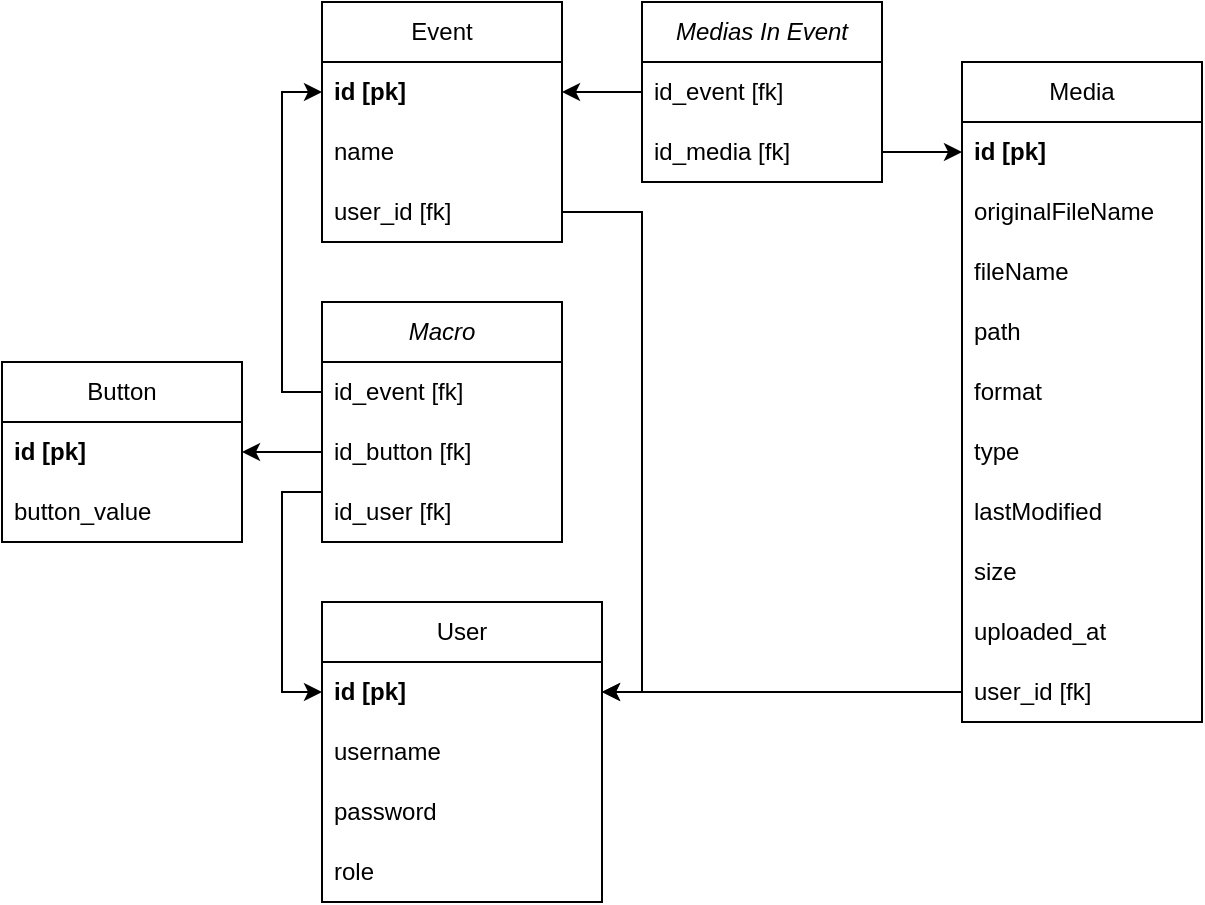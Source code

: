 <mxfile version="21.0.2" type="device"><diagram name="Page-1" id="LQSvYRXXGWHfSQf0Pmwl"><mxGraphModel dx="2261" dy="738" grid="1" gridSize="10" guides="1" tooltips="1" connect="1" arrows="1" fold="1" page="1" pageScale="1" pageWidth="827" pageHeight="1169" math="0" shadow="0"><root><mxCell id="0"/><mxCell id="1" parent="0"/><mxCell id="9XRGCDilbYZlU0aCui9b-1" value="Event" style="swimlane;fontStyle=0;childLayout=stackLayout;horizontal=1;startSize=30;horizontalStack=0;resizeParent=1;resizeParentMax=0;resizeLast=0;collapsible=1;marginBottom=0;whiteSpace=wrap;html=1;" vertex="1" parent="1"><mxGeometry x="80" y="80" width="120" height="120" as="geometry"/></mxCell><mxCell id="9XRGCDilbYZlU0aCui9b-2" value="&lt;b&gt;id [pk]&lt;/b&gt;" style="text;strokeColor=none;fillColor=none;align=left;verticalAlign=middle;spacingLeft=4;spacingRight=4;overflow=hidden;points=[[0,0.5],[1,0.5]];portConstraint=eastwest;rotatable=0;whiteSpace=wrap;html=1;" vertex="1" parent="9XRGCDilbYZlU0aCui9b-1"><mxGeometry y="30" width="120" height="30" as="geometry"/></mxCell><mxCell id="9XRGCDilbYZlU0aCui9b-3" value="name" style="text;strokeColor=none;fillColor=none;align=left;verticalAlign=middle;spacingLeft=4;spacingRight=4;overflow=hidden;points=[[0,0.5],[1,0.5]];portConstraint=eastwest;rotatable=0;whiteSpace=wrap;html=1;" vertex="1" parent="9XRGCDilbYZlU0aCui9b-1"><mxGeometry y="60" width="120" height="30" as="geometry"/></mxCell><mxCell id="9XRGCDilbYZlU0aCui9b-4" value="user_id [fk]" style="text;strokeColor=none;fillColor=none;align=left;verticalAlign=middle;spacingLeft=4;spacingRight=4;overflow=hidden;points=[[0,0.5],[1,0.5]];portConstraint=eastwest;rotatable=0;whiteSpace=wrap;html=1;" vertex="1" parent="9XRGCDilbYZlU0aCui9b-1"><mxGeometry y="90" width="120" height="30" as="geometry"/></mxCell><mxCell id="9XRGCDilbYZlU0aCui9b-5" value="Media" style="swimlane;fontStyle=0;childLayout=stackLayout;horizontal=1;startSize=30;horizontalStack=0;resizeParent=1;resizeParentMax=0;resizeLast=0;collapsible=1;marginBottom=0;whiteSpace=wrap;html=1;" vertex="1" parent="1"><mxGeometry x="400" y="110" width="120" height="330" as="geometry"/></mxCell><mxCell id="9XRGCDilbYZlU0aCui9b-6" value="&lt;b&gt;id [pk]&lt;/b&gt;" style="text;strokeColor=none;fillColor=none;align=left;verticalAlign=middle;spacingLeft=4;spacingRight=4;overflow=hidden;points=[[0,0.5],[1,0.5]];portConstraint=eastwest;rotatable=0;whiteSpace=wrap;html=1;" vertex="1" parent="9XRGCDilbYZlU0aCui9b-5"><mxGeometry y="30" width="120" height="30" as="geometry"/></mxCell><mxCell id="9XRGCDilbYZlU0aCui9b-8" value="originalFileName" style="text;strokeColor=none;fillColor=none;align=left;verticalAlign=middle;spacingLeft=4;spacingRight=4;overflow=hidden;points=[[0,0.5],[1,0.5]];portConstraint=eastwest;rotatable=0;whiteSpace=wrap;html=1;" vertex="1" parent="9XRGCDilbYZlU0aCui9b-5"><mxGeometry y="60" width="120" height="30" as="geometry"/></mxCell><mxCell id="9XRGCDilbYZlU0aCui9b-35" value="fileName" style="text;strokeColor=none;fillColor=none;align=left;verticalAlign=middle;spacingLeft=4;spacingRight=4;overflow=hidden;points=[[0,0.5],[1,0.5]];portConstraint=eastwest;rotatable=0;whiteSpace=wrap;html=1;" vertex="1" parent="9XRGCDilbYZlU0aCui9b-5"><mxGeometry y="90" width="120" height="30" as="geometry"/></mxCell><mxCell id="9XRGCDilbYZlU0aCui9b-36" value="path" style="text;strokeColor=none;fillColor=none;align=left;verticalAlign=middle;spacingLeft=4;spacingRight=4;overflow=hidden;points=[[0,0.5],[1,0.5]];portConstraint=eastwest;rotatable=0;whiteSpace=wrap;html=1;" vertex="1" parent="9XRGCDilbYZlU0aCui9b-5"><mxGeometry y="120" width="120" height="30" as="geometry"/></mxCell><mxCell id="9XRGCDilbYZlU0aCui9b-37" value="format" style="text;strokeColor=none;fillColor=none;align=left;verticalAlign=middle;spacingLeft=4;spacingRight=4;overflow=hidden;points=[[0,0.5],[1,0.5]];portConstraint=eastwest;rotatable=0;whiteSpace=wrap;html=1;" vertex="1" parent="9XRGCDilbYZlU0aCui9b-5"><mxGeometry y="150" width="120" height="30" as="geometry"/></mxCell><mxCell id="9XRGCDilbYZlU0aCui9b-40" value="type" style="text;strokeColor=none;fillColor=none;align=left;verticalAlign=middle;spacingLeft=4;spacingRight=4;overflow=hidden;points=[[0,0.5],[1,0.5]];portConstraint=eastwest;rotatable=0;whiteSpace=wrap;html=1;" vertex="1" parent="9XRGCDilbYZlU0aCui9b-5"><mxGeometry y="180" width="120" height="30" as="geometry"/></mxCell><mxCell id="9XRGCDilbYZlU0aCui9b-39" value="lastModified" style="text;strokeColor=none;fillColor=none;align=left;verticalAlign=middle;spacingLeft=4;spacingRight=4;overflow=hidden;points=[[0,0.5],[1,0.5]];portConstraint=eastwest;rotatable=0;whiteSpace=wrap;html=1;" vertex="1" parent="9XRGCDilbYZlU0aCui9b-5"><mxGeometry y="210" width="120" height="30" as="geometry"/></mxCell><mxCell id="9XRGCDilbYZlU0aCui9b-38" value="size" style="text;strokeColor=none;fillColor=none;align=left;verticalAlign=middle;spacingLeft=4;spacingRight=4;overflow=hidden;points=[[0,0.5],[1,0.5]];portConstraint=eastwest;rotatable=0;whiteSpace=wrap;html=1;" vertex="1" parent="9XRGCDilbYZlU0aCui9b-5"><mxGeometry y="240" width="120" height="30" as="geometry"/></mxCell><mxCell id="9XRGCDilbYZlU0aCui9b-41" value="uploaded_at" style="text;strokeColor=none;fillColor=none;align=left;verticalAlign=middle;spacingLeft=4;spacingRight=4;overflow=hidden;points=[[0,0.5],[1,0.5]];portConstraint=eastwest;rotatable=0;whiteSpace=wrap;html=1;" vertex="1" parent="9XRGCDilbYZlU0aCui9b-5"><mxGeometry y="270" width="120" height="30" as="geometry"/></mxCell><mxCell id="9XRGCDilbYZlU0aCui9b-7" value="user_id [fk]" style="text;strokeColor=none;fillColor=none;align=left;verticalAlign=middle;spacingLeft=4;spacingRight=4;overflow=hidden;points=[[0,0.5],[1,0.5]];portConstraint=eastwest;rotatable=0;whiteSpace=wrap;html=1;" vertex="1" parent="9XRGCDilbYZlU0aCui9b-5"><mxGeometry y="300" width="120" height="30" as="geometry"/></mxCell><mxCell id="9XRGCDilbYZlU0aCui9b-9" value="Button" style="swimlane;fontStyle=0;childLayout=stackLayout;horizontal=1;startSize=30;horizontalStack=0;resizeParent=1;resizeParentMax=0;resizeLast=0;collapsible=1;marginBottom=0;whiteSpace=wrap;html=1;" vertex="1" parent="1"><mxGeometry x="-80" y="260" width="120" height="90" as="geometry"/></mxCell><mxCell id="9XRGCDilbYZlU0aCui9b-10" value="&lt;b&gt;id [pk]&lt;/b&gt;" style="text;strokeColor=none;fillColor=none;align=left;verticalAlign=middle;spacingLeft=4;spacingRight=4;overflow=hidden;points=[[0,0.5],[1,0.5]];portConstraint=eastwest;rotatable=0;whiteSpace=wrap;html=1;" vertex="1" parent="9XRGCDilbYZlU0aCui9b-9"><mxGeometry y="30" width="120" height="30" as="geometry"/></mxCell><mxCell id="9XRGCDilbYZlU0aCui9b-27" value="button_value" style="text;strokeColor=none;fillColor=none;align=left;verticalAlign=middle;spacingLeft=4;spacingRight=4;overflow=hidden;points=[[0,0.5],[1,0.5]];portConstraint=eastwest;rotatable=0;whiteSpace=wrap;html=1;" vertex="1" parent="9XRGCDilbYZlU0aCui9b-9"><mxGeometry y="60" width="120" height="30" as="geometry"/></mxCell><mxCell id="9XRGCDilbYZlU0aCui9b-13" value="&lt;i&gt;Macro&lt;/i&gt;" style="swimlane;fontStyle=0;childLayout=stackLayout;horizontal=1;startSize=30;horizontalStack=0;resizeParent=1;resizeParentMax=0;resizeLast=0;collapsible=1;marginBottom=0;whiteSpace=wrap;html=1;" vertex="1" parent="1"><mxGeometry x="80" y="230" width="120" height="120" as="geometry"/></mxCell><mxCell id="9XRGCDilbYZlU0aCui9b-29" value="id_event [fk]" style="text;strokeColor=none;fillColor=none;align=left;verticalAlign=middle;spacingLeft=4;spacingRight=4;overflow=hidden;points=[[0,0.5],[1,0.5]];portConstraint=eastwest;rotatable=0;whiteSpace=wrap;html=1;" vertex="1" parent="9XRGCDilbYZlU0aCui9b-13"><mxGeometry y="30" width="120" height="30" as="geometry"/></mxCell><mxCell id="9XRGCDilbYZlU0aCui9b-16" value="id_button [fk]" style="text;strokeColor=none;fillColor=none;align=left;verticalAlign=middle;spacingLeft=4;spacingRight=4;overflow=hidden;points=[[0,0.5],[1,0.5]];portConstraint=eastwest;rotatable=0;whiteSpace=wrap;html=1;" vertex="1" parent="9XRGCDilbYZlU0aCui9b-13"><mxGeometry y="60" width="120" height="30" as="geometry"/></mxCell><mxCell id="9XRGCDilbYZlU0aCui9b-28" value="id_user [fk]" style="text;strokeColor=none;fillColor=none;align=left;verticalAlign=middle;spacingLeft=4;spacingRight=4;overflow=hidden;points=[[0,0.5],[1,0.5]];portConstraint=eastwest;rotatable=0;whiteSpace=wrap;html=1;" vertex="1" parent="9XRGCDilbYZlU0aCui9b-13"><mxGeometry y="90" width="120" height="30" as="geometry"/></mxCell><mxCell id="9XRGCDilbYZlU0aCui9b-17" value="User" style="swimlane;fontStyle=0;childLayout=stackLayout;horizontal=1;startSize=30;horizontalStack=0;resizeParent=1;resizeParentMax=0;resizeLast=0;collapsible=1;marginBottom=0;whiteSpace=wrap;html=1;" vertex="1" parent="1"><mxGeometry x="80" y="380" width="140" height="150" as="geometry"/></mxCell><mxCell id="9XRGCDilbYZlU0aCui9b-18" value="&lt;b&gt;id [pk]&lt;/b&gt;" style="text;strokeColor=none;fillColor=none;align=left;verticalAlign=middle;spacingLeft=4;spacingRight=4;overflow=hidden;points=[[0,0.5],[1,0.5]];portConstraint=eastwest;rotatable=0;whiteSpace=wrap;html=1;" vertex="1" parent="9XRGCDilbYZlU0aCui9b-17"><mxGeometry y="30" width="140" height="30" as="geometry"/></mxCell><mxCell id="9XRGCDilbYZlU0aCui9b-19" value="username" style="text;strokeColor=none;fillColor=none;align=left;verticalAlign=middle;spacingLeft=4;spacingRight=4;overflow=hidden;points=[[0,0.5],[1,0.5]];portConstraint=eastwest;rotatable=0;whiteSpace=wrap;html=1;" vertex="1" parent="9XRGCDilbYZlU0aCui9b-17"><mxGeometry y="60" width="140" height="30" as="geometry"/></mxCell><mxCell id="9XRGCDilbYZlU0aCui9b-20" value="password" style="text;strokeColor=none;fillColor=none;align=left;verticalAlign=middle;spacingLeft=4;spacingRight=4;overflow=hidden;points=[[0,0.5],[1,0.5]];portConstraint=eastwest;rotatable=0;whiteSpace=wrap;html=1;" vertex="1" parent="9XRGCDilbYZlU0aCui9b-17"><mxGeometry y="90" width="140" height="30" as="geometry"/></mxCell><mxCell id="9XRGCDilbYZlU0aCui9b-34" value="role" style="text;strokeColor=none;fillColor=none;align=left;verticalAlign=middle;spacingLeft=4;spacingRight=4;overflow=hidden;points=[[0,0.5],[1,0.5]];portConstraint=eastwest;rotatable=0;whiteSpace=wrap;html=1;" vertex="1" parent="9XRGCDilbYZlU0aCui9b-17"><mxGeometry y="120" width="140" height="30" as="geometry"/></mxCell><mxCell id="9XRGCDilbYZlU0aCui9b-21" value="&lt;i&gt;Medias In Event&lt;/i&gt;" style="swimlane;fontStyle=0;childLayout=stackLayout;horizontal=1;startSize=30;horizontalStack=0;resizeParent=1;resizeParentMax=0;resizeLast=0;collapsible=1;marginBottom=0;whiteSpace=wrap;html=1;" vertex="1" parent="1"><mxGeometry x="240" y="80" width="120" height="90" as="geometry"/></mxCell><mxCell id="9XRGCDilbYZlU0aCui9b-22" value="id_event [fk]" style="text;strokeColor=none;fillColor=none;align=left;verticalAlign=middle;spacingLeft=4;spacingRight=4;overflow=hidden;points=[[0,0.5],[1,0.5]];portConstraint=eastwest;rotatable=0;whiteSpace=wrap;html=1;" vertex="1" parent="9XRGCDilbYZlU0aCui9b-21"><mxGeometry y="30" width="120" height="30" as="geometry"/></mxCell><mxCell id="9XRGCDilbYZlU0aCui9b-23" value="id_media [fk]" style="text;strokeColor=none;fillColor=none;align=left;verticalAlign=middle;spacingLeft=4;spacingRight=4;overflow=hidden;points=[[0,0.5],[1,0.5]];portConstraint=eastwest;rotatable=0;whiteSpace=wrap;html=1;" vertex="1" parent="9XRGCDilbYZlU0aCui9b-21"><mxGeometry y="60" width="120" height="30" as="geometry"/></mxCell><mxCell id="9XRGCDilbYZlU0aCui9b-25" style="edgeStyle=orthogonalEdgeStyle;rounded=0;orthogonalLoop=1;jettySize=auto;html=1;entryX=1;entryY=0.5;entryDx=0;entryDy=0;" edge="1" parent="1" source="9XRGCDilbYZlU0aCui9b-22" target="9XRGCDilbYZlU0aCui9b-2"><mxGeometry relative="1" as="geometry"/></mxCell><mxCell id="9XRGCDilbYZlU0aCui9b-26" style="edgeStyle=orthogonalEdgeStyle;rounded=0;orthogonalLoop=1;jettySize=auto;html=1;entryX=0;entryY=0.5;entryDx=0;entryDy=0;" edge="1" parent="1" source="9XRGCDilbYZlU0aCui9b-23" target="9XRGCDilbYZlU0aCui9b-6"><mxGeometry relative="1" as="geometry"/></mxCell><mxCell id="9XRGCDilbYZlU0aCui9b-43" style="edgeStyle=orthogonalEdgeStyle;rounded=0;orthogonalLoop=1;jettySize=auto;html=1;entryX=1;entryY=0.5;entryDx=0;entryDy=0;" edge="1" parent="1" source="9XRGCDilbYZlU0aCui9b-16" target="9XRGCDilbYZlU0aCui9b-10"><mxGeometry relative="1" as="geometry"/></mxCell><mxCell id="9XRGCDilbYZlU0aCui9b-44" style="edgeStyle=orthogonalEdgeStyle;rounded=0;orthogonalLoop=1;jettySize=auto;html=1;entryX=1;entryY=0.5;entryDx=0;entryDy=0;" edge="1" parent="1" source="9XRGCDilbYZlU0aCui9b-4" target="9XRGCDilbYZlU0aCui9b-18"><mxGeometry relative="1" as="geometry"/></mxCell><mxCell id="9XRGCDilbYZlU0aCui9b-45" style="edgeStyle=orthogonalEdgeStyle;rounded=0;orthogonalLoop=1;jettySize=auto;html=1;" edge="1" parent="1" source="9XRGCDilbYZlU0aCui9b-7" target="9XRGCDilbYZlU0aCui9b-18"><mxGeometry relative="1" as="geometry"/></mxCell><mxCell id="9XRGCDilbYZlU0aCui9b-48" style="edgeStyle=orthogonalEdgeStyle;rounded=0;orthogonalLoop=1;jettySize=auto;html=1;entryX=0;entryY=0.5;entryDx=0;entryDy=0;" edge="1" parent="1" source="9XRGCDilbYZlU0aCui9b-29" target="9XRGCDilbYZlU0aCui9b-2"><mxGeometry relative="1" as="geometry"/></mxCell><mxCell id="9XRGCDilbYZlU0aCui9b-49" style="edgeStyle=orthogonalEdgeStyle;rounded=0;orthogonalLoop=1;jettySize=auto;html=1;entryX=0;entryY=0.5;entryDx=0;entryDy=0;" edge="1" parent="1" source="9XRGCDilbYZlU0aCui9b-28" target="9XRGCDilbYZlU0aCui9b-18"><mxGeometry relative="1" as="geometry"><Array as="points"><mxPoint x="60" y="325"/><mxPoint x="60" y="425"/></Array></mxGeometry></mxCell></root></mxGraphModel></diagram></mxfile>